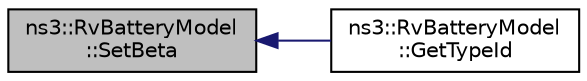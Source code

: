 digraph "ns3::RvBatteryModel::SetBeta"
{
  edge [fontname="Helvetica",fontsize="10",labelfontname="Helvetica",labelfontsize="10"];
  node [fontname="Helvetica",fontsize="10",shape=record];
  rankdir="LR";
  Node1 [label="ns3::RvBatteryModel\l::SetBeta",height=0.2,width=0.4,color="black", fillcolor="grey75", style="filled", fontcolor="black"];
  Node1 -> Node2 [dir="back",color="midnightblue",fontsize="10",style="solid"];
  Node2 [label="ns3::RvBatteryModel\l::GetTypeId",height=0.2,width=0.4,color="black", fillcolor="white", style="filled",URL="$db/db8/classns3_1_1RvBatteryModel.html#a427636046ac8a08ffe769cfe27239da2"];
}
